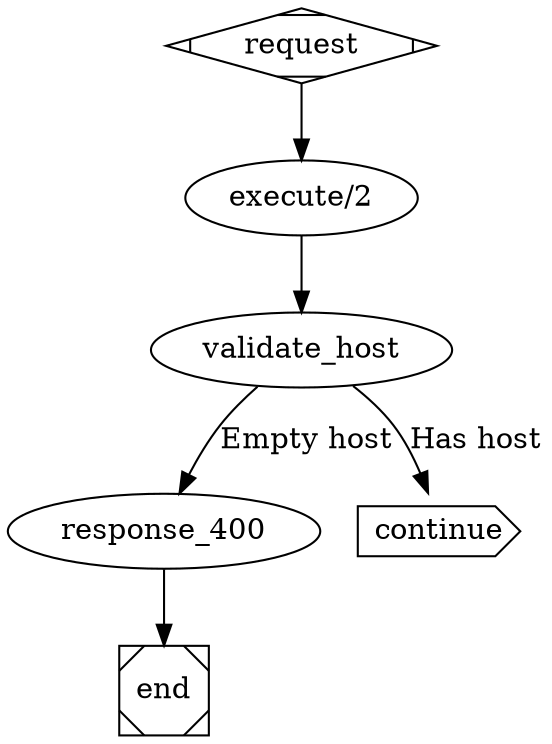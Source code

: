 digraph hstub_validate_headers_middleware {
        request [shape=Mdiamond];
        execute [label="execute/2"]
        request -> execute;
        execute -> validate_host;
        validate_host -> response_400 [label="Empty host"];
        validate_host -> continue [label="Has host"];
        response_400 -> end;
        continue [shape=cds];
        end [shape=Msquare];
}